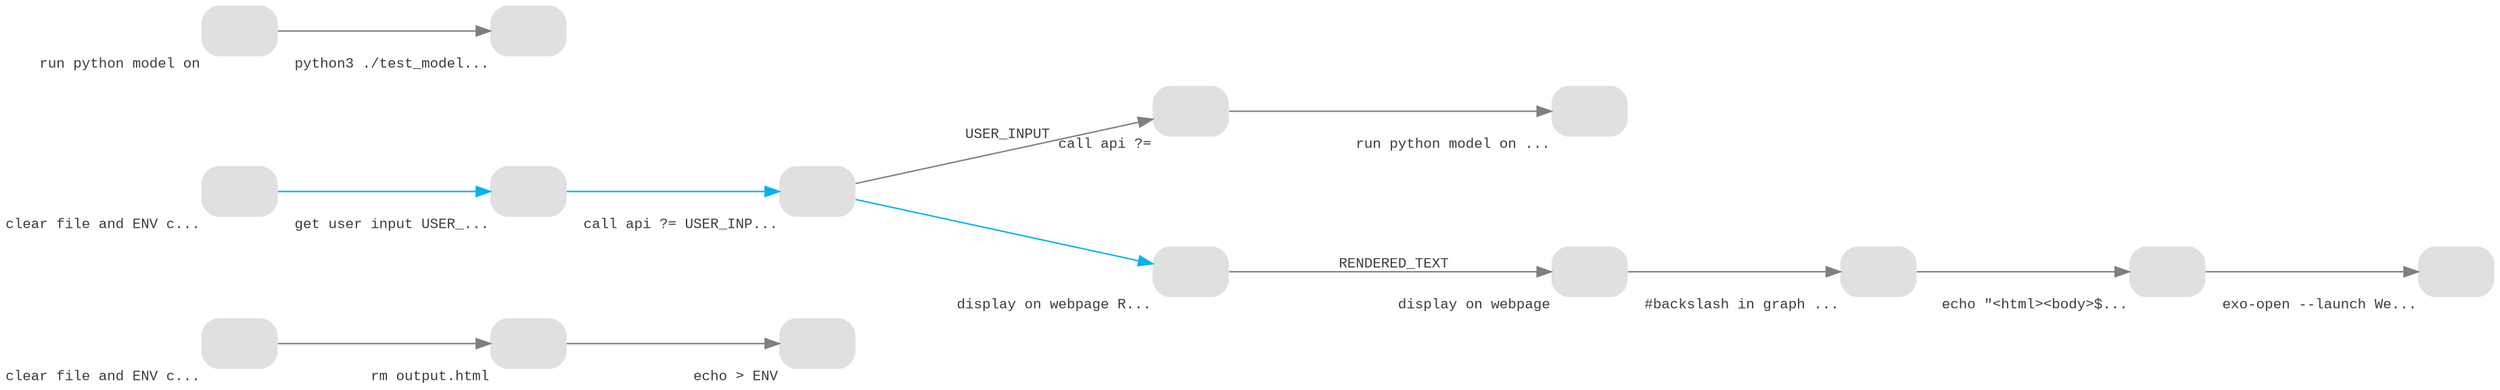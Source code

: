 digraph G { 
        graph [nodesep="1", ranksep="2",rankdir="LR", pack=false];
        node [shape=box, style="rounded,filled,setlinewidth(0)",forcelabels=true,fontname="Courier New",fontsize="10", fontcolor="gray24", fillcolor="gray88"];	A0 [label="",xlabel="clear file and ENV c...",image="/usr/local/bin/.probot/node.png"];	B0 [label="",xlabel="rm output.html",image="/usr/local/bin/.probot/node.png"];	C0 [label="",xlabel="echo > ENV",image="/usr/local/bin/.probot/node.png"];	D0 [label="",xlabel="display on webpage",image="/usr/local/bin/.probot/node.png"];	E0 [label="",xlabel="#backslash in graph ...",image="/usr/local/bin/.probot/node.png"];	F0 [label="",xlabel="echo \"<html><body>$...",image="/usr/local/bin/.probot/node.png"];	G0 [label="",xlabel="exo-open --launch We...",image="/usr/local/bin/.probot/node.png"];	H0 [label="",xlabel="run python model on",image="/usr/local/bin/.probot/python.png"];	I0 [label="",xlabel="python3 ./test_model...",image="/usr/local/bin/.probot/python.png"];	J0 [label="",xlabel="call api ?=",image="/usr/local/bin/.probot/node.png"];	K0 [label="",xlabel="run python model on ...",image="/usr/local/bin/.probot/python.png"];node [shape=box, style="rounded,filled,setlinewidth(0)",forcelabels=true,fontname="Courier New",fontsize="10", fontcolor="gray24", fillcolor="gray88"];	L0 [label="",xlabel="clear file and ENV c...",image="/usr/local/bin/.probot/node.png"];	L0 [label="",xlabel="clear file and ENV c...",image="/usr/local/bin/.probot/node.png"];	L0 [label="",xlabel="clear file and ENV c...",image="/usr/local/bin/.probot/node.png"];	L0 [label="",xlabel="clear file and ENV c...",image="/usr/local/bin/.probot/node.png"];	L0 [label="",xlabel="clear file and ENV c...",image="/usr/local/bin/.probot/node.png"];	L0 [label="",xlabel="clear file and ENV c...",image="/usr/local/bin/.probot/node.png"];	L0 [label="",xlabel="clear file and ENV c...",image="/usr/local/bin/.probot/node.png"];	M0 [label="",xlabel="get user input USER_...",image="/usr/local/bin/.probot/node.png"];	M0 [label="",xlabel="get user input USER_...",image="/usr/local/bin/.probot/node.png"];	M0 [label="",xlabel="get user input USER_...",image="/usr/local/bin/.probot/node.png"];	M0 [label="",xlabel="get user input USER_...",image="/usr/local/bin/.probot/node.png"];	M0 [label="",xlabel="get user input USER_...",image="/usr/local/bin/.probot/node.png"];	M0 [label="",xlabel="get user input USER_...",image="/usr/local/bin/.probot/node.png"];	M0 [label="",xlabel="get user input USER_...",image="/usr/local/bin/.probot/node.png"];	N0 [label="",xlabel="call api ?= USER_INP...",image="/usr/local/bin/.probot/node.png"];	O0 [label="",xlabel="display on webpage R...",image="/usr/local/bin/.probot/node.png"];	L0->M0->N0->O0[color="deepskyblue2"];
A0->B0->C0[label=" ",color="gray50",fontname="Courier New",fontsize="10", fontcolor="gray24"];D0->E0->F0->G0[label=" ",color="gray50",fontname="Courier New",fontsize="10", fontcolor="gray24"];H0->I0[label=" ",color="gray50",fontname="Courier New",fontsize="10", fontcolor="gray24"];J0->K0[label=" ",color="gray50",fontname="Courier New",fontsize="10", fontcolor="gray24"];N0->J0[label=" USER_INPUT",color="gray50",fontname="Courier New",fontsize="10", fontcolor="gray24"];O0->D0[label=" RENDERED_TEXT",color="gray50",fontname="Courier New",fontsize="10", fontcolor="gray24"];}
